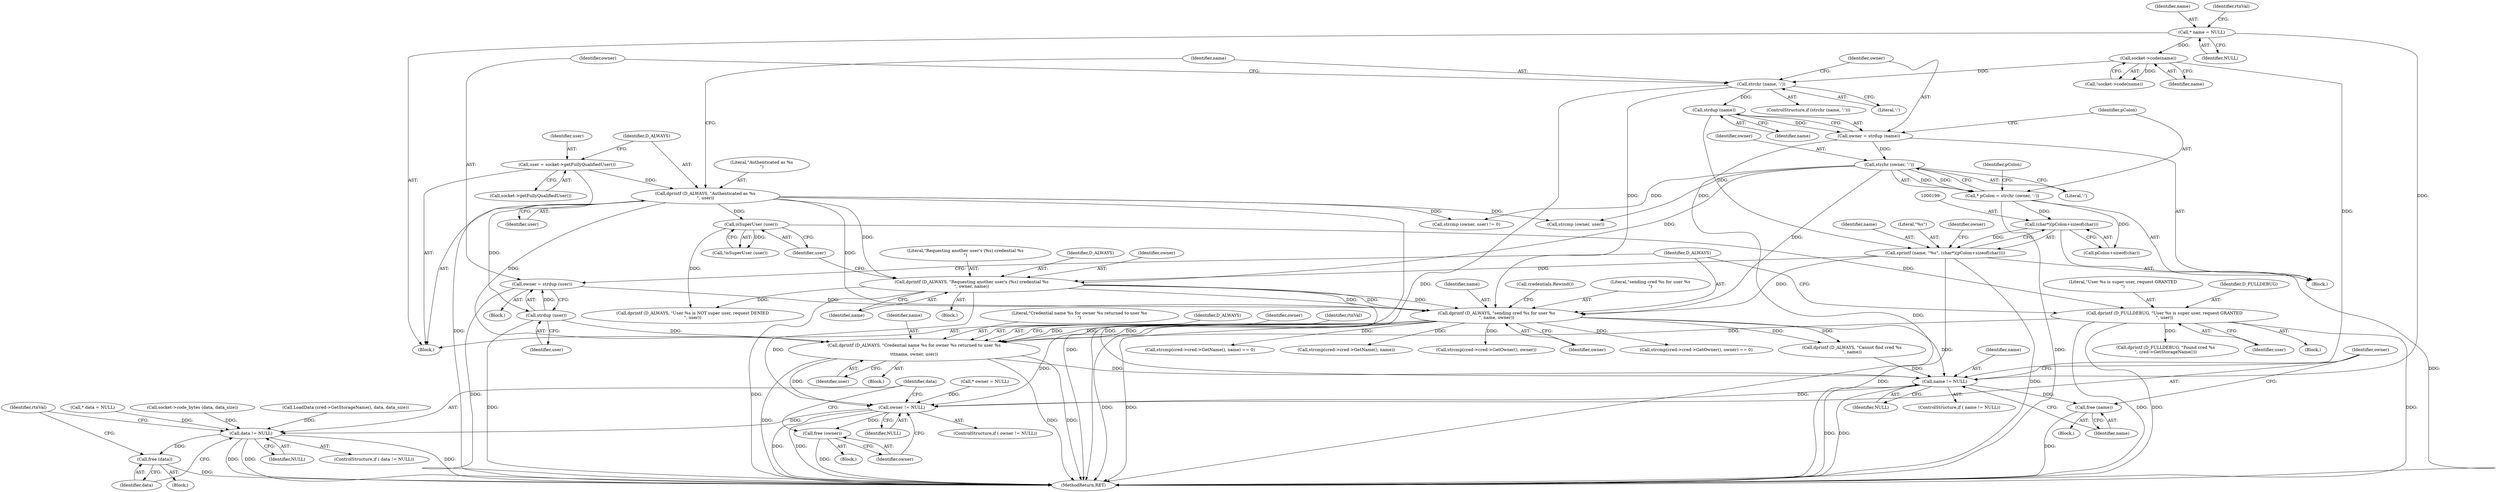 digraph "0_htcondor_5e5571d1a431eb3c61977b6dd6ec90186ef79867@pointer" {
"1000301" [label="(Call,dprintf (D_ALWAYS, \"Credential name %s for owner %s returned to user %s\n\",\n\t\t\tname, owner, user))"];
"1000238" [label="(Call,dprintf (D_ALWAYS, \"sending cred %s for user %s\n\", name, owner))"];
"1000211" [label="(Call,dprintf (D_ALWAYS, \"Requesting another user's (%s) credential %s\n\", owner, name))"];
"1000172" [label="(Call,dprintf (D_ALWAYS, \"Authenticated as %s\n\", user))"];
"1000169" [label="(Call,user = socket->getFullyQualifiedUser())"];
"1000188" [label="(Call,strchr (owner, ':'))"];
"1000181" [label="(Call,owner = strdup (name))"];
"1000183" [label="(Call,strdup (name))"];
"1000177" [label="(Call,strchr (name, ':'))"];
"1000162" [label="(Call,socket->code(name))"];
"1000109" [label="(Call,* name = NULL)"];
"1000195" [label="(Call,sprintf (name, \"%s\", (char*)(pColon+sizeof(char))))"];
"1000198" [label="(Call,(char*)(pColon+sizeof(char)))"];
"1000186" [label="(Call,* pColon = strchr (owner, ':'))"];
"1000234" [label="(Call,owner = strdup (user))"];
"1000236" [label="(Call,strdup (user))"];
"1000228" [label="(Call,dprintf (D_FULLDEBUG, \"User %s is super user, request GRANTED\n\", user))"];
"1000218" [label="(Call,isSuperUser (user))"];
"1000324" [label="(Call,name != NULL)"];
"1000328" [label="(Call,free (name))"];
"1000331" [label="(Call,owner != NULL)"];
"1000335" [label="(Call,free (owner))"];
"1000338" [label="(Call,data != NULL)"];
"1000342" [label="(Call,free (data))"];
"1000183" [label="(Call,strdup (name))"];
"1000172" [label="(Call,dprintf (D_ALWAYS, \"Authenticated as %s\n\", user))"];
"1000174" [label="(Literal,\"Authenticated as %s\n\")"];
"1000187" [label="(Identifier,pColon)"];
"1000309" [label="(Call,dprintf (D_ALWAYS, \"Cannot find cred %s\n\", name))"];
"1000339" [label="(Identifier,data)"];
"1000175" [label="(Identifier,user)"];
"1000255" [label="(Call,strcmp(cred->cred->GetName(), name) == 0)"];
"1000178" [label="(Identifier,name)"];
"1000346" [label="(MethodReturn,RET)"];
"1000326" [label="(Identifier,NULL)"];
"1000111" [label="(Identifier,NULL)"];
"1000213" [label="(Literal,\"Requesting another user's (%s) credential %s\n\")"];
"1000110" [label="(Identifier,name)"];
"1000282" [label="(Call,LoadData (cred->GetStorageName(), data, data_size))"];
"1000239" [label="(Identifier,D_ALWAYS)"];
"1000107" [label="(Block,)"];
"1000161" [label="(Call,!socket->code(name))"];
"1000186" [label="(Call,* pColon = strchr (owner, ':'))"];
"1000304" [label="(Identifier,name)"];
"1000217" [label="(Call,!isSuperUser (user))"];
"1000176" [label="(ControlStructure,if (strchr (name, ':')))"];
"1000306" [label="(Identifier,user)"];
"1000343" [label="(Identifier,data)"];
"1000196" [label="(Identifier,name)"];
"1000341" [label="(Block,)"];
"1000274" [label="(Call,dprintf (D_FULLDEBUG, \"Found cred %s\n\", cred->GetStorageName()))"];
"1000336" [label="(Identifier,owner)"];
"1000243" [label="(Call,credentials.Rewind())"];
"1000212" [label="(Identifier,D_ALWAYS)"];
"1000190" [label="(Literal,':')"];
"1000200" [label="(Call,pColon+sizeof(char))"];
"1000197" [label="(Literal,\"%s\")"];
"1000240" [label="(Literal,\"sending cred %s for user %s\n\")"];
"1000235" [label="(Identifier,owner)"];
"1000171" [label="(Call,socket->getFullyQualifiedUser())"];
"1000162" [label="(Call,socket->code(name))"];
"1000231" [label="(Identifier,user)"];
"1000237" [label="(Identifier,user)"];
"1000125" [label="(Call,* owner = NULL)"];
"1000230" [label="(Literal,\"User %s is super user, request GRANTED\n\")"];
"1000206" [label="(Call,strcmp (owner, user))"];
"1000229" [label="(Identifier,D_FULLDEBUG)"];
"1000303" [label="(Literal,\"Credential name %s for owner %s returned to user %s\n\")"];
"1000323" [label="(ControlStructure,if ( name != NULL))"];
"1000273" [label="(Block,)"];
"1000109" [label="(Call,* name = NULL)"];
"1000215" [label="(Identifier,name)"];
"1000302" [label="(Identifier,D_ALWAYS)"];
"1000218" [label="(Call,isSuperUser (user))"];
"1000210" [label="(Block,)"];
"1000221" [label="(Call,dprintf (D_ALWAYS, \"User %s is NOT super user, request DENIED\n\", user))"];
"1000169" [label="(Call,user = socket->getFullyQualifiedUser())"];
"1000338" [label="(Call,data != NULL)"];
"1000205" [label="(Call,strcmp (owner, user) != 0)"];
"1000193" [label="(Identifier,pColon)"];
"1000332" [label="(Identifier,owner)"];
"1000177" [label="(Call,strchr (name, ':'))"];
"1000182" [label="(Identifier,owner)"];
"1000219" [label="(Identifier,user)"];
"1000327" [label="(Block,)"];
"1000195" [label="(Call,sprintf (name, \"%s\", (char*)(pColon+sizeof(char))))"];
"1000329" [label="(Identifier,name)"];
"1000241" [label="(Identifier,name)"];
"1000233" [label="(Block,)"];
"1000133" [label="(Call,* data = NULL)"];
"1000170" [label="(Identifier,user)"];
"1000328" [label="(Call,free (name))"];
"1000331" [label="(Call,owner != NULL)"];
"1000330" [label="(ControlStructure,if ( owner != NULL))"];
"1000236" [label="(Call,strdup (user))"];
"1000298" [label="(Call,socket->code_bytes (data, data_size))"];
"1000198" [label="(Call,(char*)(pColon+sizeof(char)))"];
"1000325" [label="(Identifier,name)"];
"1000163" [label="(Identifier,name)"];
"1000334" [label="(Block,)"];
"1000227" [label="(Block,)"];
"1000324" [label="(Call,name != NULL)"];
"1000333" [label="(Identifier,NULL)"];
"1000211" [label="(Call,dprintf (D_ALWAYS, \"Requesting another user's (%s) credential %s\n\", owner, name))"];
"1000256" [label="(Call,strcmp(cred->cred->GetName(), name))"];
"1000234" [label="(Call,owner = strdup (user))"];
"1000238" [label="(Call,dprintf (D_ALWAYS, \"sending cred %s for user %s\n\", name, owner))"];
"1000179" [label="(Literal,':')"];
"1000181" [label="(Call,owner = strdup (name))"];
"1000214" [label="(Identifier,owner)"];
"1000261" [label="(Call,strcmp(cred->cred->GetOwner(), owner))"];
"1000188" [label="(Call,strchr (owner, ':'))"];
"1000340" [label="(Identifier,NULL)"];
"1000242" [label="(Identifier,owner)"];
"1000301" [label="(Call,dprintf (D_ALWAYS, \"Credential name %s for owner %s returned to user %s\n\",\n\t\t\tname, owner, user))"];
"1000189" [label="(Identifier,owner)"];
"1000337" [label="(ControlStructure,if ( data != NULL))"];
"1000114" [label="(Identifier,rtnVal)"];
"1000173" [label="(Identifier,D_ALWAYS)"];
"1000335" [label="(Call,free (owner))"];
"1000305" [label="(Identifier,owner)"];
"1000260" [label="(Call,strcmp(cred->cred->GetOwner(), owner) == 0)"];
"1000320" [label="(Identifier,rtnVal)"];
"1000180" [label="(Block,)"];
"1000345" [label="(Identifier,rtnVal)"];
"1000207" [label="(Identifier,owner)"];
"1000342" [label="(Call,free (data))"];
"1000228" [label="(Call,dprintf (D_FULLDEBUG, \"User %s is super user, request GRANTED\n\", user))"];
"1000184" [label="(Identifier,name)"];
"1000301" -> "1000273"  [label="AST: "];
"1000301" -> "1000306"  [label="CFG: "];
"1000302" -> "1000301"  [label="AST: "];
"1000303" -> "1000301"  [label="AST: "];
"1000304" -> "1000301"  [label="AST: "];
"1000305" -> "1000301"  [label="AST: "];
"1000306" -> "1000301"  [label="AST: "];
"1000320" -> "1000301"  [label="CFG: "];
"1000301" -> "1000346"  [label="DDG: "];
"1000301" -> "1000346"  [label="DDG: "];
"1000301" -> "1000346"  [label="DDG: "];
"1000238" -> "1000301"  [label="DDG: "];
"1000238" -> "1000301"  [label="DDG: "];
"1000238" -> "1000301"  [label="DDG: "];
"1000236" -> "1000301"  [label="DDG: "];
"1000228" -> "1000301"  [label="DDG: "];
"1000172" -> "1000301"  [label="DDG: "];
"1000301" -> "1000324"  [label="DDG: "];
"1000301" -> "1000331"  [label="DDG: "];
"1000238" -> "1000107"  [label="AST: "];
"1000238" -> "1000242"  [label="CFG: "];
"1000239" -> "1000238"  [label="AST: "];
"1000240" -> "1000238"  [label="AST: "];
"1000241" -> "1000238"  [label="AST: "];
"1000242" -> "1000238"  [label="AST: "];
"1000243" -> "1000238"  [label="CFG: "];
"1000238" -> "1000346"  [label="DDG: "];
"1000238" -> "1000346"  [label="DDG: "];
"1000211" -> "1000238"  [label="DDG: "];
"1000211" -> "1000238"  [label="DDG: "];
"1000211" -> "1000238"  [label="DDG: "];
"1000172" -> "1000238"  [label="DDG: "];
"1000177" -> "1000238"  [label="DDG: "];
"1000195" -> "1000238"  [label="DDG: "];
"1000234" -> "1000238"  [label="DDG: "];
"1000188" -> "1000238"  [label="DDG: "];
"1000238" -> "1000255"  [label="DDG: "];
"1000238" -> "1000256"  [label="DDG: "];
"1000238" -> "1000260"  [label="DDG: "];
"1000238" -> "1000261"  [label="DDG: "];
"1000238" -> "1000309"  [label="DDG: "];
"1000238" -> "1000309"  [label="DDG: "];
"1000238" -> "1000324"  [label="DDG: "];
"1000238" -> "1000331"  [label="DDG: "];
"1000211" -> "1000210"  [label="AST: "];
"1000211" -> "1000215"  [label="CFG: "];
"1000212" -> "1000211"  [label="AST: "];
"1000213" -> "1000211"  [label="AST: "];
"1000214" -> "1000211"  [label="AST: "];
"1000215" -> "1000211"  [label="AST: "];
"1000219" -> "1000211"  [label="CFG: "];
"1000211" -> "1000346"  [label="DDG: "];
"1000172" -> "1000211"  [label="DDG: "];
"1000188" -> "1000211"  [label="DDG: "];
"1000195" -> "1000211"  [label="DDG: "];
"1000211" -> "1000221"  [label="DDG: "];
"1000211" -> "1000324"  [label="DDG: "];
"1000211" -> "1000331"  [label="DDG: "];
"1000172" -> "1000107"  [label="AST: "];
"1000172" -> "1000175"  [label="CFG: "];
"1000173" -> "1000172"  [label="AST: "];
"1000174" -> "1000172"  [label="AST: "];
"1000175" -> "1000172"  [label="AST: "];
"1000178" -> "1000172"  [label="CFG: "];
"1000172" -> "1000346"  [label="DDG: "];
"1000169" -> "1000172"  [label="DDG: "];
"1000172" -> "1000205"  [label="DDG: "];
"1000172" -> "1000206"  [label="DDG: "];
"1000172" -> "1000218"  [label="DDG: "];
"1000172" -> "1000236"  [label="DDG: "];
"1000169" -> "1000107"  [label="AST: "];
"1000169" -> "1000171"  [label="CFG: "];
"1000170" -> "1000169"  [label="AST: "];
"1000171" -> "1000169"  [label="AST: "];
"1000173" -> "1000169"  [label="CFG: "];
"1000169" -> "1000346"  [label="DDG: "];
"1000188" -> "1000186"  [label="AST: "];
"1000188" -> "1000190"  [label="CFG: "];
"1000189" -> "1000188"  [label="AST: "];
"1000190" -> "1000188"  [label="AST: "];
"1000186" -> "1000188"  [label="CFG: "];
"1000188" -> "1000186"  [label="DDG: "];
"1000188" -> "1000186"  [label="DDG: "];
"1000181" -> "1000188"  [label="DDG: "];
"1000188" -> "1000205"  [label="DDG: "];
"1000188" -> "1000206"  [label="DDG: "];
"1000181" -> "1000180"  [label="AST: "];
"1000181" -> "1000183"  [label="CFG: "];
"1000182" -> "1000181"  [label="AST: "];
"1000183" -> "1000181"  [label="AST: "];
"1000187" -> "1000181"  [label="CFG: "];
"1000181" -> "1000346"  [label="DDG: "];
"1000183" -> "1000181"  [label="DDG: "];
"1000183" -> "1000184"  [label="CFG: "];
"1000184" -> "1000183"  [label="AST: "];
"1000177" -> "1000183"  [label="DDG: "];
"1000183" -> "1000195"  [label="DDG: "];
"1000177" -> "1000176"  [label="AST: "];
"1000177" -> "1000179"  [label="CFG: "];
"1000178" -> "1000177"  [label="AST: "];
"1000179" -> "1000177"  [label="AST: "];
"1000182" -> "1000177"  [label="CFG: "];
"1000235" -> "1000177"  [label="CFG: "];
"1000177" -> "1000346"  [label="DDG: "];
"1000162" -> "1000177"  [label="DDG: "];
"1000162" -> "1000161"  [label="AST: "];
"1000162" -> "1000163"  [label="CFG: "];
"1000163" -> "1000162"  [label="AST: "];
"1000161" -> "1000162"  [label="CFG: "];
"1000162" -> "1000161"  [label="DDG: "];
"1000109" -> "1000162"  [label="DDG: "];
"1000162" -> "1000324"  [label="DDG: "];
"1000109" -> "1000107"  [label="AST: "];
"1000109" -> "1000111"  [label="CFG: "];
"1000110" -> "1000109"  [label="AST: "];
"1000111" -> "1000109"  [label="AST: "];
"1000114" -> "1000109"  [label="CFG: "];
"1000109" -> "1000324"  [label="DDG: "];
"1000195" -> "1000180"  [label="AST: "];
"1000195" -> "1000198"  [label="CFG: "];
"1000196" -> "1000195"  [label="AST: "];
"1000197" -> "1000195"  [label="AST: "];
"1000198" -> "1000195"  [label="AST: "];
"1000207" -> "1000195"  [label="CFG: "];
"1000195" -> "1000346"  [label="DDG: "];
"1000195" -> "1000346"  [label="DDG: "];
"1000198" -> "1000195"  [label="DDG: "];
"1000198" -> "1000200"  [label="CFG: "];
"1000199" -> "1000198"  [label="AST: "];
"1000200" -> "1000198"  [label="AST: "];
"1000198" -> "1000346"  [label="DDG: "];
"1000186" -> "1000198"  [label="DDG: "];
"1000186" -> "1000180"  [label="AST: "];
"1000187" -> "1000186"  [label="AST: "];
"1000193" -> "1000186"  [label="CFG: "];
"1000186" -> "1000346"  [label="DDG: "];
"1000186" -> "1000200"  [label="DDG: "];
"1000234" -> "1000233"  [label="AST: "];
"1000234" -> "1000236"  [label="CFG: "];
"1000235" -> "1000234"  [label="AST: "];
"1000236" -> "1000234"  [label="AST: "];
"1000239" -> "1000234"  [label="CFG: "];
"1000234" -> "1000346"  [label="DDG: "];
"1000236" -> "1000234"  [label="DDG: "];
"1000236" -> "1000237"  [label="CFG: "];
"1000237" -> "1000236"  [label="AST: "];
"1000236" -> "1000346"  [label="DDG: "];
"1000228" -> "1000227"  [label="AST: "];
"1000228" -> "1000231"  [label="CFG: "];
"1000229" -> "1000228"  [label="AST: "];
"1000230" -> "1000228"  [label="AST: "];
"1000231" -> "1000228"  [label="AST: "];
"1000239" -> "1000228"  [label="CFG: "];
"1000228" -> "1000346"  [label="DDG: "];
"1000228" -> "1000346"  [label="DDG: "];
"1000228" -> "1000346"  [label="DDG: "];
"1000218" -> "1000228"  [label="DDG: "];
"1000228" -> "1000274"  [label="DDG: "];
"1000218" -> "1000217"  [label="AST: "];
"1000218" -> "1000219"  [label="CFG: "];
"1000219" -> "1000218"  [label="AST: "];
"1000217" -> "1000218"  [label="CFG: "];
"1000218" -> "1000217"  [label="DDG: "];
"1000218" -> "1000221"  [label="DDG: "];
"1000324" -> "1000323"  [label="AST: "];
"1000324" -> "1000326"  [label="CFG: "];
"1000325" -> "1000324"  [label="AST: "];
"1000326" -> "1000324"  [label="AST: "];
"1000329" -> "1000324"  [label="CFG: "];
"1000332" -> "1000324"  [label="CFG: "];
"1000324" -> "1000346"  [label="DDG: "];
"1000324" -> "1000346"  [label="DDG: "];
"1000309" -> "1000324"  [label="DDG: "];
"1000324" -> "1000328"  [label="DDG: "];
"1000324" -> "1000331"  [label="DDG: "];
"1000328" -> "1000327"  [label="AST: "];
"1000328" -> "1000329"  [label="CFG: "];
"1000329" -> "1000328"  [label="AST: "];
"1000332" -> "1000328"  [label="CFG: "];
"1000328" -> "1000346"  [label="DDG: "];
"1000331" -> "1000330"  [label="AST: "];
"1000331" -> "1000333"  [label="CFG: "];
"1000332" -> "1000331"  [label="AST: "];
"1000333" -> "1000331"  [label="AST: "];
"1000336" -> "1000331"  [label="CFG: "];
"1000339" -> "1000331"  [label="CFG: "];
"1000331" -> "1000346"  [label="DDG: "];
"1000331" -> "1000346"  [label="DDG: "];
"1000125" -> "1000331"  [label="DDG: "];
"1000331" -> "1000335"  [label="DDG: "];
"1000331" -> "1000338"  [label="DDG: "];
"1000335" -> "1000334"  [label="AST: "];
"1000335" -> "1000336"  [label="CFG: "];
"1000336" -> "1000335"  [label="AST: "];
"1000339" -> "1000335"  [label="CFG: "];
"1000335" -> "1000346"  [label="DDG: "];
"1000338" -> "1000337"  [label="AST: "];
"1000338" -> "1000340"  [label="CFG: "];
"1000339" -> "1000338"  [label="AST: "];
"1000340" -> "1000338"  [label="AST: "];
"1000343" -> "1000338"  [label="CFG: "];
"1000345" -> "1000338"  [label="CFG: "];
"1000338" -> "1000346"  [label="DDG: "];
"1000338" -> "1000346"  [label="DDG: "];
"1000338" -> "1000346"  [label="DDG: "];
"1000282" -> "1000338"  [label="DDG: "];
"1000298" -> "1000338"  [label="DDG: "];
"1000133" -> "1000338"  [label="DDG: "];
"1000338" -> "1000342"  [label="DDG: "];
"1000342" -> "1000341"  [label="AST: "];
"1000342" -> "1000343"  [label="CFG: "];
"1000343" -> "1000342"  [label="AST: "];
"1000345" -> "1000342"  [label="CFG: "];
"1000342" -> "1000346"  [label="DDG: "];
}

